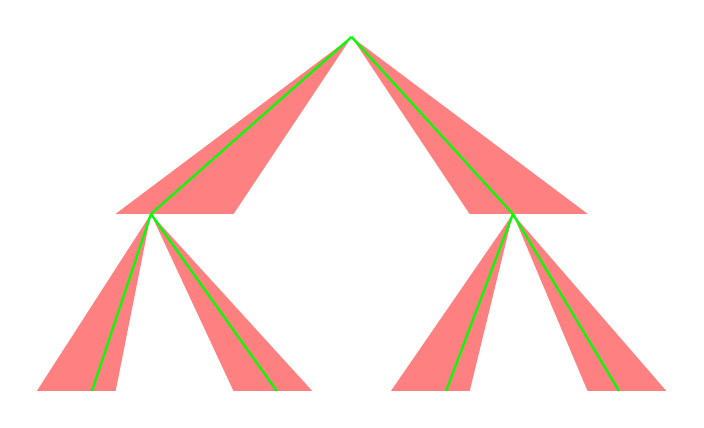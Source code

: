 \begin{tikzpicture}
  \node (root) {};

  \node [below right = 2 and 2 of root] (cr) {};
  \node [below left  = 2 and 2 of root] (cl) {};

  \node [below right = 2 and 1 of cr] (crr) {};
  \node [below left  = 2 and 1 of cr] (crl) {};

  \node [below right = 2 and 1 of cl] (clr) {};
  \node [below left  = 2 and 1 of cl] (cll) {};

  \node [xshift = -0.20cm] (r) at (cr) {};
  \node [xshift = -0.75cm] (cr1) at (cr) {};
  \node [xshift =  0.75cm] (cr2) at (cr) {};

  \node [xshift = -0.30cm] (l) at (cl) {};
  \node [xshift = -0.75cm] (cl1) at (cl) {};
  \node [xshift =  0.75cm] (cl2) at (cl) {};

  \node [xshift = -0.1cm] (rr) at (crr) {};
  \node [xshift = -0.5cm] (crr1) at (crr) {};
  \node [xshift =  0.5cm] (crr2) at (crr) {};

  \node [xshift =  0.2cm] (rl) at (crl) {};
  \node [xshift = -0.5cm] (crl1) at (crl) {};
  \node [xshift =  0.5cm] (crl2) at (crl) {};

  \node [xshift =  0.2cm] (ll) at (cll) {};
  \node [xshift = -0.5cm] (cll1) at (cll) {};
  \node [xshift =  0.5cm] (cll2) at (cll) {};

  \node [xshift = 0.05cm] (lr) at (clr) {};
  \node [xshift = -0.5cm] (clr1) at (clr) {};
  \node [xshift =  0.5cm] (clr2) at (clr) {};

  \fill [red!50] (root.center) -- (cr1.center) -- (cr2.center) -- cycle;
  \draw [green,thick] (root.center) -- (r.center);
  \fill [red!50] (r.center) -- (crr1.center) -- (crr2.center) -- cycle;
  \fill [red!50] (r.center) -- (crl1.center) -- (crl2.center) -- cycle;
  \draw [green,thick] (r.center) -- (rl.center);
  \draw [green,thick] (r.center) -- (rr.center);

  \fill [red!50] (root.center) -- (cl1.center) -- (cl2.center) -- cycle;
  \draw [green,thick] (root.center) -- (l.center);
  \fill [red!50] (l.center) -- (clr1.center) -- (clr2.center) -- cycle;
  \fill [red!50] (l.center) -- (cll1.center) -- (cll2.center) -- cycle;
  \draw [green,thick] (l.center) -- (ll.center);
  \draw [green,thick] (l.center) -- (lr.center);
\end{tikzpicture}
